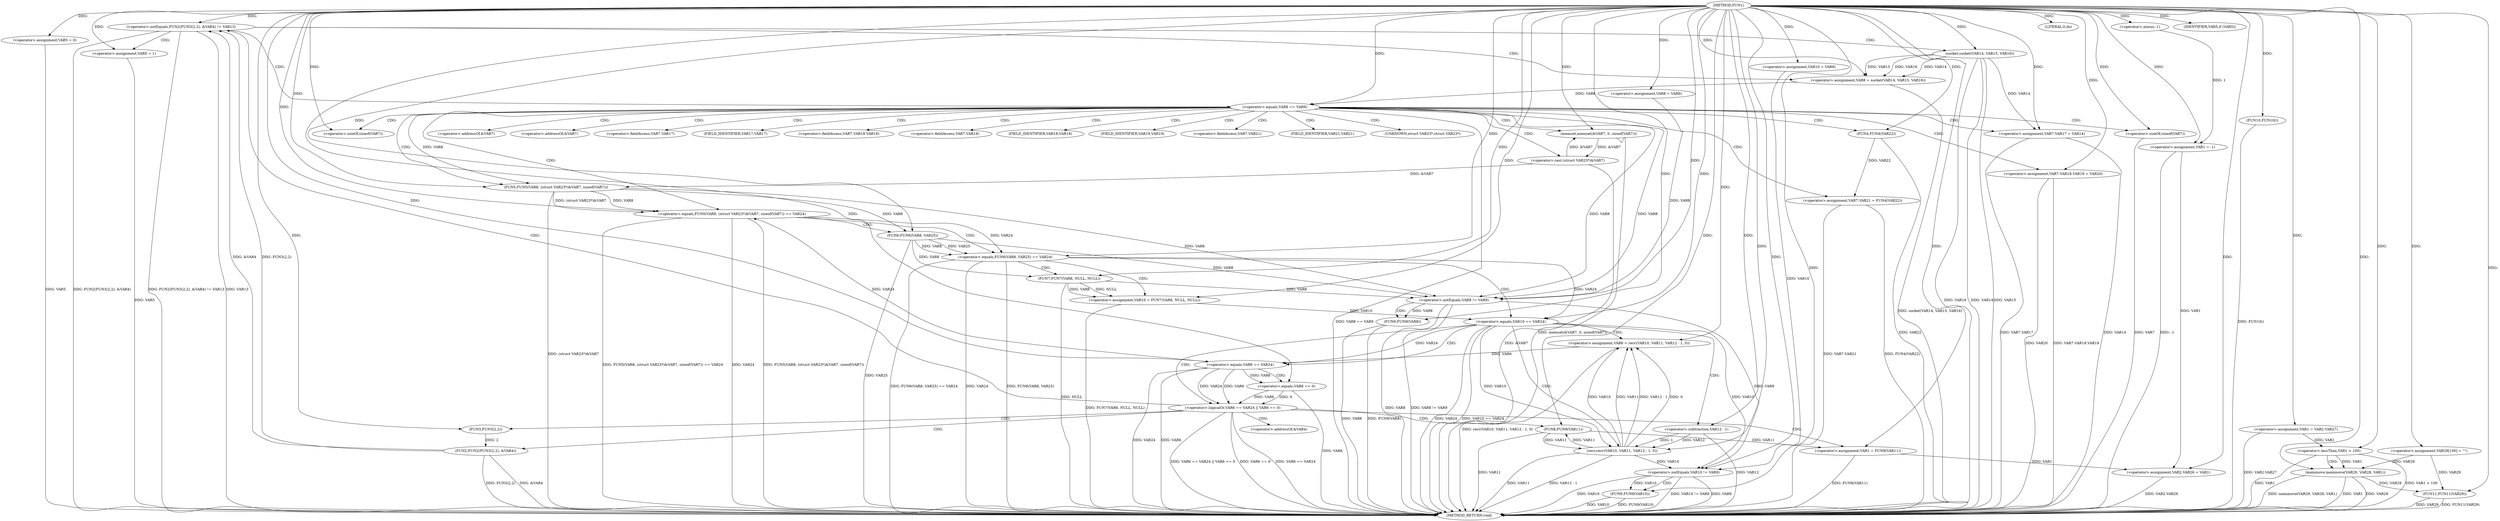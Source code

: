 digraph FUN1 {  
"1000100" [label = "(METHOD,FUN1)" ]
"1000281" [label = "(METHOD_RETURN,void)" ]
"1000104" [label = "(<operator>.assignment,VAR1 = -1)" ]
"1000106" [label = "(<operator>.minus,-1)" ]
"1000111" [label = "(<operator>.assignment,VAR5 = 0)" ]
"1000117" [label = "(<operator>.assignment,VAR8 = VAR9)" ]
"1000121" [label = "(<operator>.assignment,VAR10 = VAR9)" ]
"1000128" [label = "(<operator>.notEquals,FUN2(FUN3(2,2), &VAR4) != VAR13)" ]
"1000129" [label = "(FUN2,FUN2(FUN3(2,2), &VAR4))" ]
"1000130" [label = "(FUN3,FUN3(2,2))" ]
"1000138" [label = "(<operator>.assignment,VAR5 = 1)" ]
"1000141" [label = "(<operator>.assignment,VAR8 = socket(VAR14, VAR15, VAR16))" ]
"1000143" [label = "(socket,socket(VAR14, VAR15, VAR16))" ]
"1000148" [label = "(<operator>.equals,VAR8 == VAR9)" ]
"1000153" [label = "(memset,memset(&VAR7, 0, sizeof(VAR7)))" ]
"1000157" [label = "(<operator>.sizeOf,sizeof(VAR7))" ]
"1000159" [label = "(<operator>.assignment,VAR7.VAR17 = VAR14)" ]
"1000164" [label = "(<operator>.assignment,VAR7.VAR18.VAR19 = VAR20)" ]
"1000171" [label = "(<operator>.assignment,VAR7.VAR21 = FUN4(VAR22))" ]
"1000175" [label = "(FUN4,FUN4(VAR22))" ]
"1000178" [label = "(<operator>.equals,FUN5(VAR8, (struct VAR23*)&VAR7, sizeof(VAR7)) == VAR24)" ]
"1000179" [label = "(FUN5,FUN5(VAR8, (struct VAR23*)&VAR7, sizeof(VAR7)))" ]
"1000181" [label = "(<operator>.cast,(struct VAR23*)&VAR7)" ]
"1000185" [label = "(<operator>.sizeOf,sizeof(VAR7))" ]
"1000191" [label = "(<operator>.equals,FUN6(VAR8, VAR25) == VAR24)" ]
"1000192" [label = "(FUN6,FUN6(VAR8, VAR25))" ]
"1000198" [label = "(<operator>.assignment,VAR10 = FUN7(VAR8, NULL, NULL))" ]
"1000200" [label = "(FUN7,FUN7(VAR8, NULL, NULL))" ]
"1000205" [label = "(<operator>.equals,VAR10 == VAR24)" ]
"1000210" [label = "(<operator>.assignment,VAR6 = recv(VAR10, VAR11, VAR12 - 1, 0))" ]
"1000212" [label = "(recv,recv(VAR10, VAR11, VAR12 - 1, 0))" ]
"1000215" [label = "(<operator>.subtraction,VAR12 - 1)" ]
"1000220" [label = "(<operator>.logicalOr,VAR6 == VAR24 || VAR6 == 0)" ]
"1000221" [label = "(<operator>.equals,VAR6 == VAR24)" ]
"1000224" [label = "(<operator>.equals,VAR6 == 0)" ]
"1000229" [label = "(<operator>.assignment,VAR1 = FUN8(VAR11))" ]
"1000231" [label = "(FUN8,FUN8(VAR11))" ]
"1000233" [label = "(LITERAL,0,do)" ]
"1000235" [label = "(<operator>.notEquals,VAR8 != VAR9)" ]
"1000239" [label = "(FUN9,FUN9(VAR8))" ]
"1000242" [label = "(<operator>.notEquals,VAR10 != VAR9)" ]
"1000246" [label = "(FUN9,FUN9(VAR10))" ]
"1000249" [label = "(IDENTIFIER,VAR5,if (VAR5))" ]
"1000251" [label = "(FUN10,FUN10())" ]
"1000252" [label = "(<operator>.assignment,VAR2.VAR26 = VAR1)" ]
"1000259" [label = "(<operator>.assignment,VAR1 = VAR2.VAR27)" ]
"1000267" [label = "(<operator>.assignment,VAR29[100] = \"\")" ]
"1000271" [label = "(<operator>.lessThan,VAR1 < 100)" ]
"1000275" [label = "(memmove,memmove(VAR29, VAR28, VAR1))" ]
"1000279" [label = "(FUN11,FUN11(VAR29))" ]
"1000133" [label = "(<operator>.addressOf,&VAR4)" ]
"1000154" [label = "(<operator>.addressOf,&VAR7)" ]
"1000160" [label = "(<operator>.fieldAccess,VAR7.VAR17)" ]
"1000162" [label = "(FIELD_IDENTIFIER,VAR17,VAR17)" ]
"1000165" [label = "(<operator>.fieldAccess,VAR7.VAR18.VAR19)" ]
"1000166" [label = "(<operator>.fieldAccess,VAR7.VAR18)" ]
"1000168" [label = "(FIELD_IDENTIFIER,VAR18,VAR18)" ]
"1000169" [label = "(FIELD_IDENTIFIER,VAR19,VAR19)" ]
"1000172" [label = "(<operator>.fieldAccess,VAR7.VAR21)" ]
"1000174" [label = "(FIELD_IDENTIFIER,VAR21,VAR21)" ]
"1000182" [label = "(UNKNOWN,struct VAR23*,struct VAR23*)" ]
"1000183" [label = "(<operator>.addressOf,&VAR7)" ]
  "1000221" -> "1000281"  [ label = "DDG: VAR24"] 
  "1000191" -> "1000281"  [ label = "DDG: VAR24"] 
  "1000179" -> "1000281"  [ label = "DDG: (struct VAR23*)&VAR7"] 
  "1000210" -> "1000281"  [ label = "DDG: recv(VAR10, VAR11, VAR12 - 1, 0)"] 
  "1000231" -> "1000281"  [ label = "DDG: VAR11"] 
  "1000128" -> "1000281"  [ label = "DDG: VAR13"] 
  "1000205" -> "1000281"  [ label = "DDG: VAR10 == VAR24"] 
  "1000178" -> "1000281"  [ label = "DDG: FUN5(VAR8, (struct VAR23*)&VAR7, sizeof(VAR7)) == VAR24"] 
  "1000129" -> "1000281"  [ label = "DDG: FUN3(2,2)"] 
  "1000185" -> "1000281"  [ label = "DDG: VAR7"] 
  "1000171" -> "1000281"  [ label = "DDG: VAR7.VAR21"] 
  "1000178" -> "1000281"  [ label = "DDG: VAR24"] 
  "1000224" -> "1000281"  [ label = "DDG: VAR6"] 
  "1000220" -> "1000281"  [ label = "DDG: VAR6 == VAR24"] 
  "1000251" -> "1000281"  [ label = "DDG: FUN10()"] 
  "1000192" -> "1000281"  [ label = "DDG: VAR25"] 
  "1000235" -> "1000281"  [ label = "DDG: VAR8"] 
  "1000239" -> "1000281"  [ label = "DDG: FUN9(VAR8)"] 
  "1000275" -> "1000281"  [ label = "DDG: memmove(VAR29, VAR28, VAR1)"] 
  "1000252" -> "1000281"  [ label = "DDG: VAR2.VAR26"] 
  "1000235" -> "1000281"  [ label = "DDG: VAR8 != VAR9"] 
  "1000279" -> "1000281"  [ label = "DDG: VAR29"] 
  "1000198" -> "1000281"  [ label = "DDG: FUN7(VAR8, NULL, NULL)"] 
  "1000215" -> "1000281"  [ label = "DDG: VAR12"] 
  "1000178" -> "1000281"  [ label = "DDG: FUN5(VAR8, (struct VAR23*)&VAR7, sizeof(VAR7))"] 
  "1000239" -> "1000281"  [ label = "DDG: VAR8"] 
  "1000159" -> "1000281"  [ label = "DDG: VAR7.VAR17"] 
  "1000212" -> "1000281"  [ label = "DDG: VAR11"] 
  "1000138" -> "1000281"  [ label = "DDG: VAR5"] 
  "1000128" -> "1000281"  [ label = "DDG: FUN2(FUN3(2,2), &VAR4)"] 
  "1000143" -> "1000281"  [ label = "DDG: VAR14"] 
  "1000191" -> "1000281"  [ label = "DDG: FUN6(VAR8, VAR25) == VAR24"] 
  "1000200" -> "1000281"  [ label = "DDG: NULL"] 
  "1000221" -> "1000281"  [ label = "DDG: VAR6"] 
  "1000148" -> "1000281"  [ label = "DDG: VAR8 == VAR9"] 
  "1000175" -> "1000281"  [ label = "DDG: VAR22"] 
  "1000205" -> "1000281"  [ label = "DDG: VAR24"] 
  "1000153" -> "1000281"  [ label = "DDG: memset(&VAR7, 0, sizeof(VAR7))"] 
  "1000229" -> "1000281"  [ label = "DDG: FUN8(VAR11)"] 
  "1000275" -> "1000281"  [ label = "DDG: VAR1"] 
  "1000129" -> "1000281"  [ label = "DDG: &VAR4"] 
  "1000111" -> "1000281"  [ label = "DDG: VAR5"] 
  "1000141" -> "1000281"  [ label = "DDG: socket(VAR14, VAR15, VAR16)"] 
  "1000275" -> "1000281"  [ label = "DDG: VAR28"] 
  "1000242" -> "1000281"  [ label = "DDG: VAR10 != VAR9"] 
  "1000143" -> "1000281"  [ label = "DDG: VAR15"] 
  "1000220" -> "1000281"  [ label = "DDG: VAR6 == VAR24 || VAR6 == 0"] 
  "1000212" -> "1000281"  [ label = "DDG: VAR12 - 1"] 
  "1000242" -> "1000281"  [ label = "DDG: VAR9"] 
  "1000164" -> "1000281"  [ label = "DDG: VAR20"] 
  "1000259" -> "1000281"  [ label = "DDG: VAR2.VAR27"] 
  "1000128" -> "1000281"  [ label = "DDG: FUN2(FUN3(2,2), &VAR4) != VAR13"] 
  "1000271" -> "1000281"  [ label = "DDG: VAR1"] 
  "1000159" -> "1000281"  [ label = "DDG: VAR14"] 
  "1000246" -> "1000281"  [ label = "DDG: FUN9(VAR10)"] 
  "1000143" -> "1000281"  [ label = "DDG: VAR16"] 
  "1000271" -> "1000281"  [ label = "DDG: VAR1 < 100"] 
  "1000279" -> "1000281"  [ label = "DDG: FUN11(VAR29)"] 
  "1000181" -> "1000281"  [ label = "DDG: &VAR7"] 
  "1000191" -> "1000281"  [ label = "DDG: FUN6(VAR8, VAR25)"] 
  "1000242" -> "1000281"  [ label = "DDG: VAR10"] 
  "1000104" -> "1000281"  [ label = "DDG: -1"] 
  "1000171" -> "1000281"  [ label = "DDG: FUN4(VAR22)"] 
  "1000246" -> "1000281"  [ label = "DDG: VAR10"] 
  "1000220" -> "1000281"  [ label = "DDG: VAR6 == 0"] 
  "1000164" -> "1000281"  [ label = "DDG: VAR7.VAR18.VAR19"] 
  "1000106" -> "1000104"  [ label = "DDG: 1"] 
  "1000100" -> "1000104"  [ label = "DDG: "] 
  "1000100" -> "1000106"  [ label = "DDG: "] 
  "1000100" -> "1000111"  [ label = "DDG: "] 
  "1000100" -> "1000117"  [ label = "DDG: "] 
  "1000100" -> "1000121"  [ label = "DDG: "] 
  "1000129" -> "1000128"  [ label = "DDG: FUN3(2,2)"] 
  "1000129" -> "1000128"  [ label = "DDG: &VAR4"] 
  "1000130" -> "1000129"  [ label = "DDG: 2"] 
  "1000100" -> "1000130"  [ label = "DDG: "] 
  "1000100" -> "1000128"  [ label = "DDG: "] 
  "1000100" -> "1000138"  [ label = "DDG: "] 
  "1000143" -> "1000141"  [ label = "DDG: VAR14"] 
  "1000143" -> "1000141"  [ label = "DDG: VAR15"] 
  "1000143" -> "1000141"  [ label = "DDG: VAR16"] 
  "1000100" -> "1000141"  [ label = "DDG: "] 
  "1000100" -> "1000143"  [ label = "DDG: "] 
  "1000141" -> "1000148"  [ label = "DDG: VAR8"] 
  "1000100" -> "1000148"  [ label = "DDG: "] 
  "1000181" -> "1000153"  [ label = "DDG: &VAR7"] 
  "1000100" -> "1000153"  [ label = "DDG: "] 
  "1000100" -> "1000157"  [ label = "DDG: "] 
  "1000143" -> "1000159"  [ label = "DDG: VAR14"] 
  "1000100" -> "1000159"  [ label = "DDG: "] 
  "1000100" -> "1000164"  [ label = "DDG: "] 
  "1000175" -> "1000171"  [ label = "DDG: VAR22"] 
  "1000100" -> "1000175"  [ label = "DDG: "] 
  "1000179" -> "1000178"  [ label = "DDG: VAR8"] 
  "1000179" -> "1000178"  [ label = "DDG: (struct VAR23*)&VAR7"] 
  "1000148" -> "1000179"  [ label = "DDG: VAR8"] 
  "1000100" -> "1000179"  [ label = "DDG: "] 
  "1000181" -> "1000179"  [ label = "DDG: &VAR7"] 
  "1000153" -> "1000181"  [ label = "DDG: &VAR7"] 
  "1000100" -> "1000185"  [ label = "DDG: "] 
  "1000221" -> "1000178"  [ label = "DDG: VAR24"] 
  "1000100" -> "1000178"  [ label = "DDG: "] 
  "1000192" -> "1000191"  [ label = "DDG: VAR8"] 
  "1000192" -> "1000191"  [ label = "DDG: VAR25"] 
  "1000179" -> "1000192"  [ label = "DDG: VAR8"] 
  "1000100" -> "1000192"  [ label = "DDG: "] 
  "1000178" -> "1000191"  [ label = "DDG: VAR24"] 
  "1000100" -> "1000191"  [ label = "DDG: "] 
  "1000200" -> "1000198"  [ label = "DDG: VAR8"] 
  "1000200" -> "1000198"  [ label = "DDG: NULL"] 
  "1000100" -> "1000198"  [ label = "DDG: "] 
  "1000192" -> "1000200"  [ label = "DDG: VAR8"] 
  "1000100" -> "1000200"  [ label = "DDG: "] 
  "1000198" -> "1000205"  [ label = "DDG: VAR10"] 
  "1000100" -> "1000205"  [ label = "DDG: "] 
  "1000191" -> "1000205"  [ label = "DDG: VAR24"] 
  "1000212" -> "1000210"  [ label = "DDG: VAR10"] 
  "1000212" -> "1000210"  [ label = "DDG: VAR11"] 
  "1000212" -> "1000210"  [ label = "DDG: VAR12 - 1"] 
  "1000212" -> "1000210"  [ label = "DDG: 0"] 
  "1000100" -> "1000210"  [ label = "DDG: "] 
  "1000205" -> "1000212"  [ label = "DDG: VAR10"] 
  "1000100" -> "1000212"  [ label = "DDG: "] 
  "1000231" -> "1000212"  [ label = "DDG: VAR11"] 
  "1000215" -> "1000212"  [ label = "DDG: VAR12"] 
  "1000215" -> "1000212"  [ label = "DDG: 1"] 
  "1000100" -> "1000215"  [ label = "DDG: "] 
  "1000221" -> "1000220"  [ label = "DDG: VAR6"] 
  "1000221" -> "1000220"  [ label = "DDG: VAR24"] 
  "1000210" -> "1000221"  [ label = "DDG: VAR6"] 
  "1000100" -> "1000221"  [ label = "DDG: "] 
  "1000205" -> "1000221"  [ label = "DDG: VAR24"] 
  "1000224" -> "1000220"  [ label = "DDG: VAR6"] 
  "1000224" -> "1000220"  [ label = "DDG: 0"] 
  "1000221" -> "1000224"  [ label = "DDG: VAR6"] 
  "1000100" -> "1000224"  [ label = "DDG: "] 
  "1000231" -> "1000229"  [ label = "DDG: VAR11"] 
  "1000100" -> "1000229"  [ label = "DDG: "] 
  "1000212" -> "1000231"  [ label = "DDG: VAR11"] 
  "1000100" -> "1000231"  [ label = "DDG: "] 
  "1000100" -> "1000233"  [ label = "DDG: "] 
  "1000200" -> "1000235"  [ label = "DDG: VAR8"] 
  "1000179" -> "1000235"  [ label = "DDG: VAR8"] 
  "1000148" -> "1000235"  [ label = "DDG: VAR8"] 
  "1000117" -> "1000235"  [ label = "DDG: VAR8"] 
  "1000192" -> "1000235"  [ label = "DDG: VAR8"] 
  "1000100" -> "1000235"  [ label = "DDG: "] 
  "1000148" -> "1000235"  [ label = "DDG: VAR9"] 
  "1000235" -> "1000239"  [ label = "DDG: VAR8"] 
  "1000100" -> "1000239"  [ label = "DDG: "] 
  "1000205" -> "1000242"  [ label = "DDG: VAR10"] 
  "1000212" -> "1000242"  [ label = "DDG: VAR10"] 
  "1000121" -> "1000242"  [ label = "DDG: VAR10"] 
  "1000100" -> "1000242"  [ label = "DDG: "] 
  "1000235" -> "1000242"  [ label = "DDG: VAR9"] 
  "1000242" -> "1000246"  [ label = "DDG: VAR10"] 
  "1000100" -> "1000246"  [ label = "DDG: "] 
  "1000100" -> "1000249"  [ label = "DDG: "] 
  "1000100" -> "1000251"  [ label = "DDG: "] 
  "1000104" -> "1000252"  [ label = "DDG: VAR1"] 
  "1000229" -> "1000252"  [ label = "DDG: VAR1"] 
  "1000100" -> "1000252"  [ label = "DDG: "] 
  "1000100" -> "1000259"  [ label = "DDG: "] 
  "1000100" -> "1000267"  [ label = "DDG: "] 
  "1000259" -> "1000271"  [ label = "DDG: VAR1"] 
  "1000100" -> "1000271"  [ label = "DDG: "] 
  "1000267" -> "1000275"  [ label = "DDG: VAR29"] 
  "1000100" -> "1000275"  [ label = "DDG: "] 
  "1000271" -> "1000275"  [ label = "DDG: VAR1"] 
  "1000267" -> "1000279"  [ label = "DDG: VAR29"] 
  "1000275" -> "1000279"  [ label = "DDG: VAR29"] 
  "1000100" -> "1000279"  [ label = "DDG: "] 
  "1000128" -> "1000141"  [ label = "CDG: "] 
  "1000128" -> "1000148"  [ label = "CDG: "] 
  "1000128" -> "1000138"  [ label = "CDG: "] 
  "1000128" -> "1000143"  [ label = "CDG: "] 
  "1000148" -> "1000164"  [ label = "CDG: "] 
  "1000148" -> "1000174"  [ label = "CDG: "] 
  "1000148" -> "1000182"  [ label = "CDG: "] 
  "1000148" -> "1000166"  [ label = "CDG: "] 
  "1000148" -> "1000183"  [ label = "CDG: "] 
  "1000148" -> "1000165"  [ label = "CDG: "] 
  "1000148" -> "1000157"  [ label = "CDG: "] 
  "1000148" -> "1000175"  [ label = "CDG: "] 
  "1000148" -> "1000154"  [ label = "CDG: "] 
  "1000148" -> "1000160"  [ label = "CDG: "] 
  "1000148" -> "1000179"  [ label = "CDG: "] 
  "1000148" -> "1000185"  [ label = "CDG: "] 
  "1000148" -> "1000153"  [ label = "CDG: "] 
  "1000148" -> "1000172"  [ label = "CDG: "] 
  "1000148" -> "1000169"  [ label = "CDG: "] 
  "1000148" -> "1000168"  [ label = "CDG: "] 
  "1000148" -> "1000178"  [ label = "CDG: "] 
  "1000148" -> "1000159"  [ label = "CDG: "] 
  "1000148" -> "1000171"  [ label = "CDG: "] 
  "1000148" -> "1000162"  [ label = "CDG: "] 
  "1000148" -> "1000181"  [ label = "CDG: "] 
  "1000178" -> "1000191"  [ label = "CDG: "] 
  "1000178" -> "1000192"  [ label = "CDG: "] 
  "1000191" -> "1000200"  [ label = "CDG: "] 
  "1000191" -> "1000198"  [ label = "CDG: "] 
  "1000191" -> "1000205"  [ label = "CDG: "] 
  "1000205" -> "1000221"  [ label = "CDG: "] 
  "1000205" -> "1000210"  [ label = "CDG: "] 
  "1000205" -> "1000220"  [ label = "CDG: "] 
  "1000205" -> "1000212"  [ label = "CDG: "] 
  "1000205" -> "1000215"  [ label = "CDG: "] 
  "1000220" -> "1000229"  [ label = "CDG: "] 
  "1000220" -> "1000231"  [ label = "CDG: "] 
  "1000220" -> "1000128"  [ label = "CDG: "] 
  "1000220" -> "1000133"  [ label = "CDG: "] 
  "1000220" -> "1000130"  [ label = "CDG: "] 
  "1000220" -> "1000129"  [ label = "CDG: "] 
  "1000221" -> "1000224"  [ label = "CDG: "] 
  "1000235" -> "1000239"  [ label = "CDG: "] 
  "1000242" -> "1000246"  [ label = "CDG: "] 
  "1000271" -> "1000275"  [ label = "CDG: "] 
}
